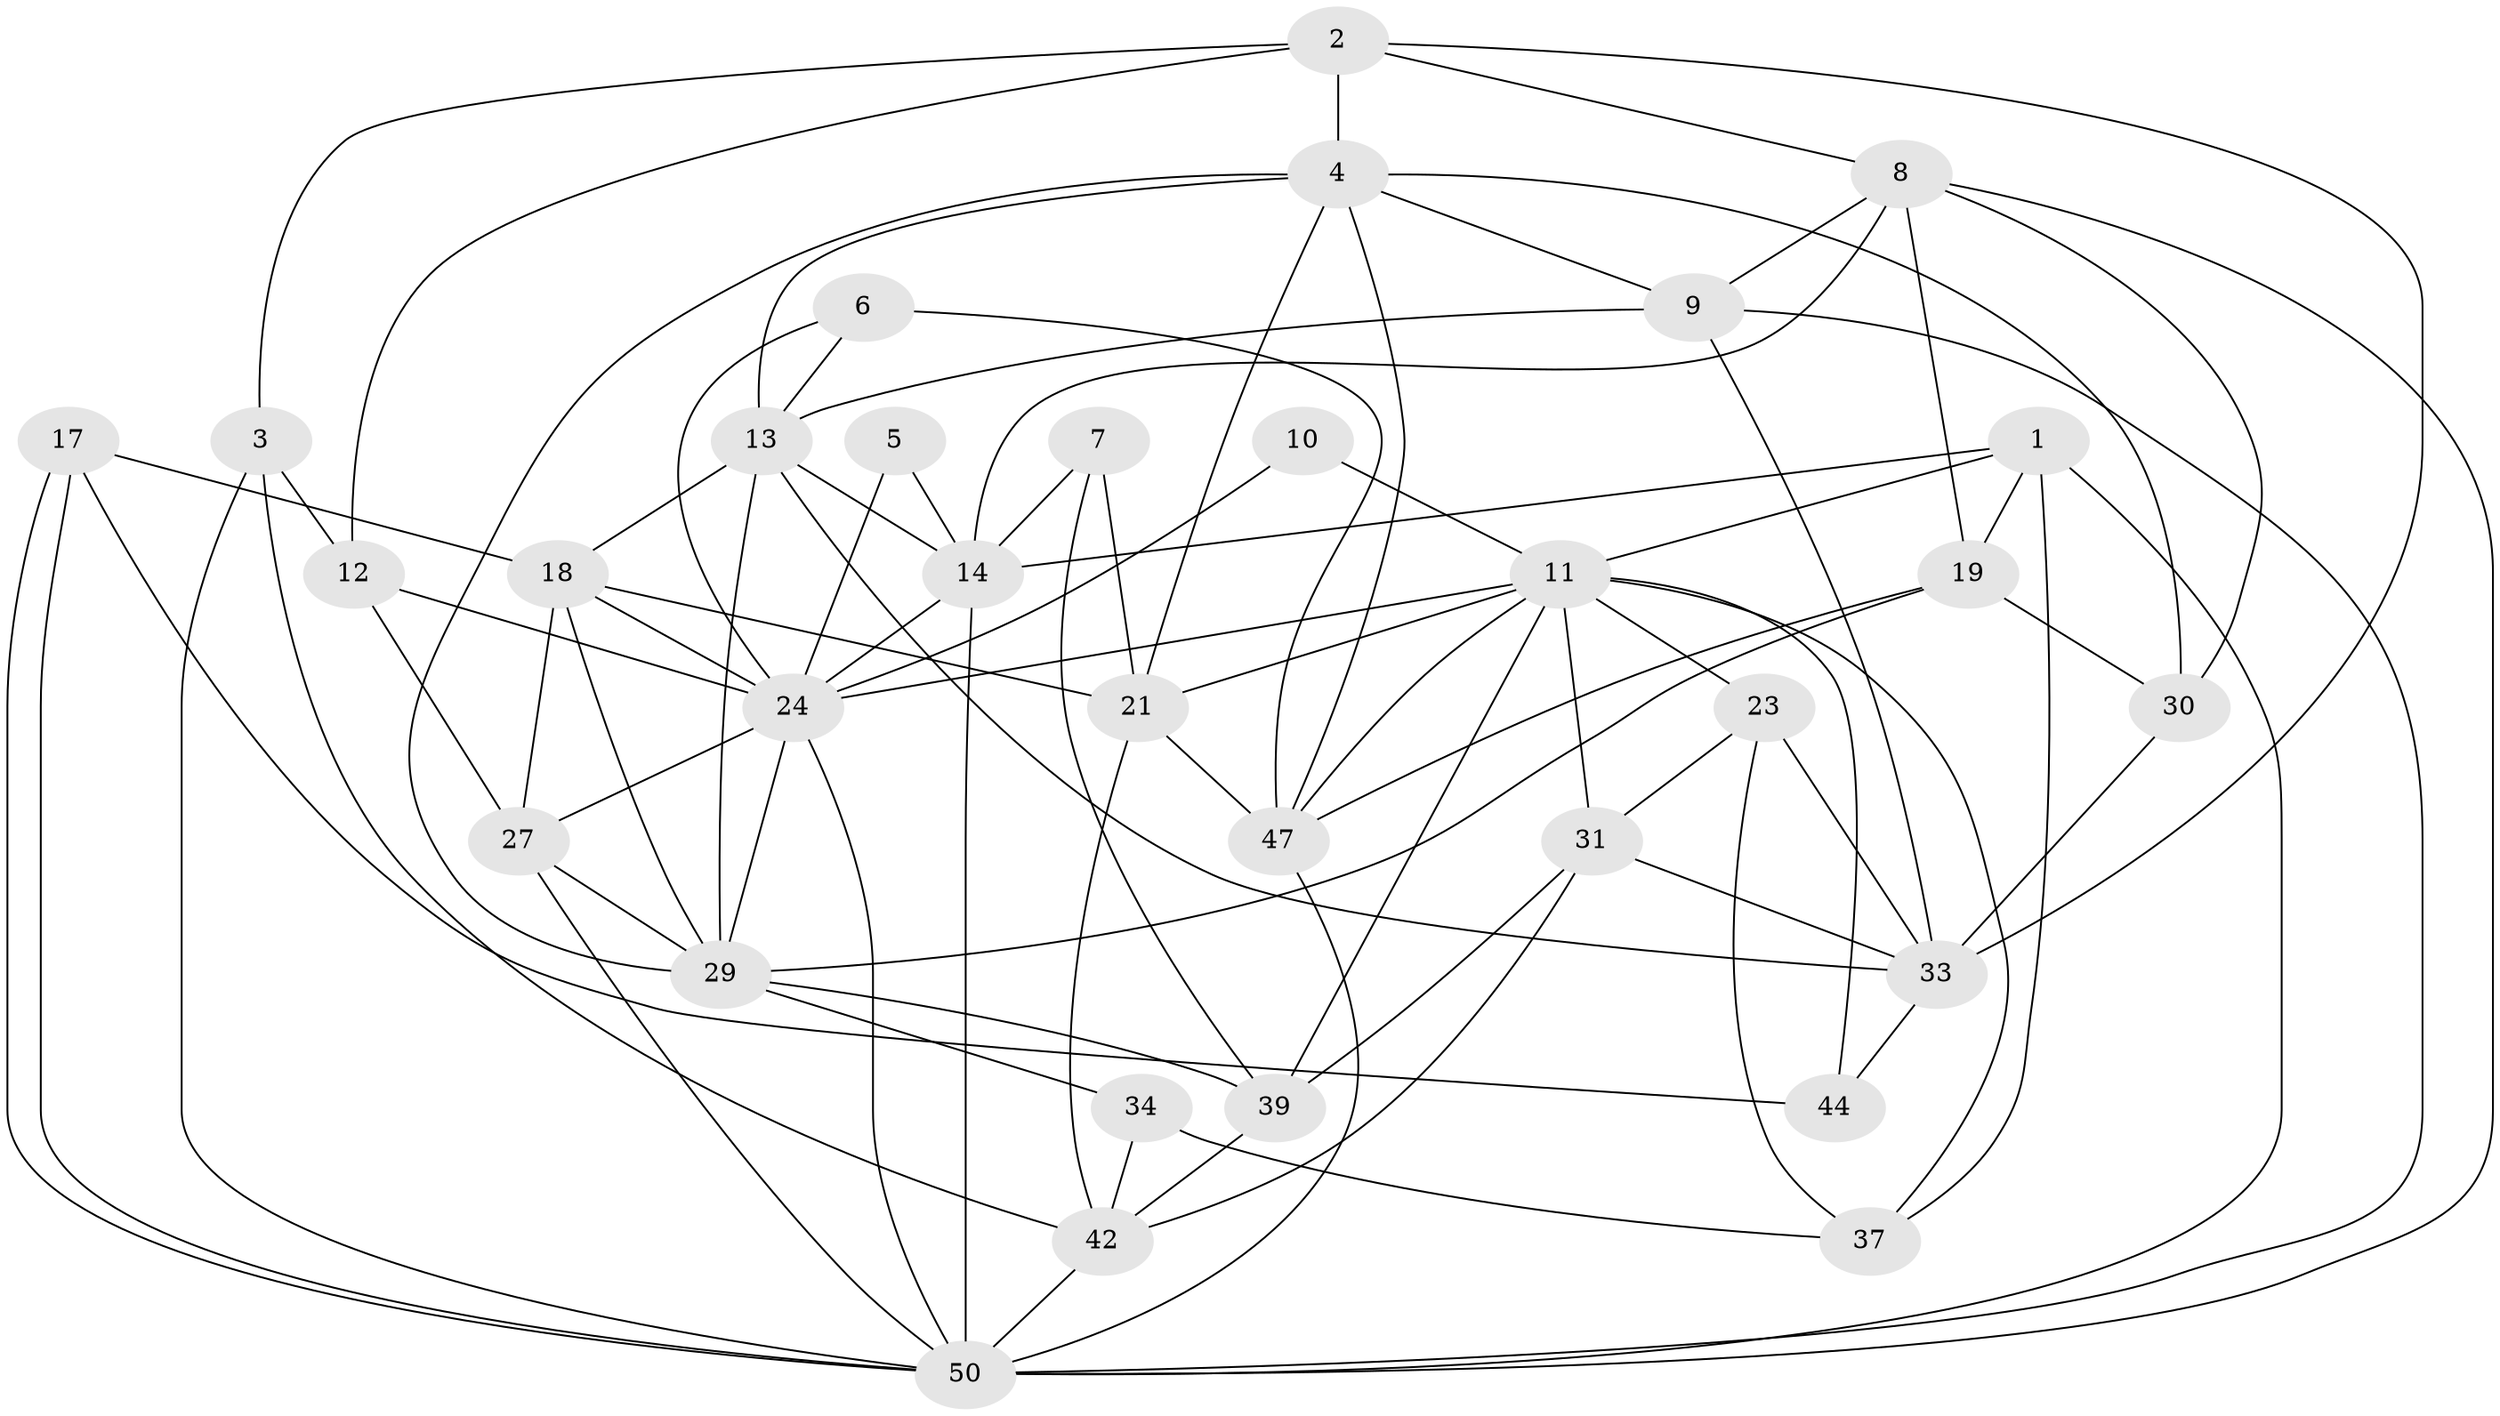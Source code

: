 // original degree distribution, {4: 0.23214285714285715, 5: 0.17857142857142858, 3: 0.30357142857142855, 7: 0.05357142857142857, 2: 0.14285714285714285, 6: 0.05357142857142857, 8: 0.03571428571428571}
// Generated by graph-tools (version 1.1) at 2025/42/03/06/25 10:42:01]
// undirected, 32 vertices, 86 edges
graph export_dot {
graph [start="1"]
  node [color=gray90,style=filled];
  1 [super="+49"];
  2;
  3 [super="+48"];
  4 [super="+15"];
  5;
  6 [super="+16"];
  7 [super="+25"];
  8 [super="+26"];
  9 [super="+22"];
  10;
  11 [super="+32"];
  12;
  13 [super="+20"];
  14 [super="+38"];
  17;
  18 [super="+36"];
  19 [super="+56"];
  21 [super="+53"];
  23 [super="+28"];
  24 [super="+35"];
  27 [super="+45"];
  29 [super="+43"];
  30 [super="+55"];
  31 [super="+52"];
  33 [super="+46"];
  34 [super="+40"];
  37;
  39 [super="+41"];
  42;
  44;
  47 [super="+51"];
  50 [super="+54"];
  1 -- 11;
  1 -- 37;
  1 -- 50;
  1 -- 14;
  1 -- 19;
  2 -- 4;
  2 -- 12;
  2 -- 3;
  2 -- 8;
  2 -- 33;
  3 -- 50;
  3 -- 42;
  3 -- 12;
  4 -- 21;
  4 -- 47;
  4 -- 29;
  4 -- 13;
  4 -- 9;
  4 -- 30;
  5 -- 14;
  5 -- 24;
  6 -- 24;
  6 -- 13;
  6 -- 47;
  7 -- 39;
  7 -- 21;
  7 -- 14;
  8 -- 50;
  8 -- 9;
  8 -- 14;
  8 -- 19;
  8 -- 30;
  9 -- 50;
  9 -- 13;
  9 -- 33;
  10 -- 11;
  10 -- 24;
  11 -- 23;
  11 -- 31;
  11 -- 37;
  11 -- 44;
  11 -- 24;
  11 -- 39;
  11 -- 21;
  11 -- 47;
  12 -- 27;
  12 -- 24;
  13 -- 18;
  13 -- 33;
  13 -- 29;
  13 -- 14;
  14 -- 24;
  14 -- 50;
  17 -- 50;
  17 -- 50;
  17 -- 44;
  17 -- 18;
  18 -- 24;
  18 -- 27 [weight=2];
  18 -- 29;
  18 -- 21;
  19 -- 30;
  19 -- 29;
  19 -- 47;
  21 -- 42;
  21 -- 47;
  23 -- 37;
  23 -- 33;
  23 -- 31;
  24 -- 27;
  24 -- 29;
  24 -- 50;
  27 -- 29;
  27 -- 50;
  29 -- 39;
  29 -- 34;
  30 -- 33;
  31 -- 42;
  31 -- 39;
  31 -- 33;
  33 -- 44;
  34 -- 42;
  34 -- 37;
  39 -- 42;
  42 -- 50;
  47 -- 50;
}
